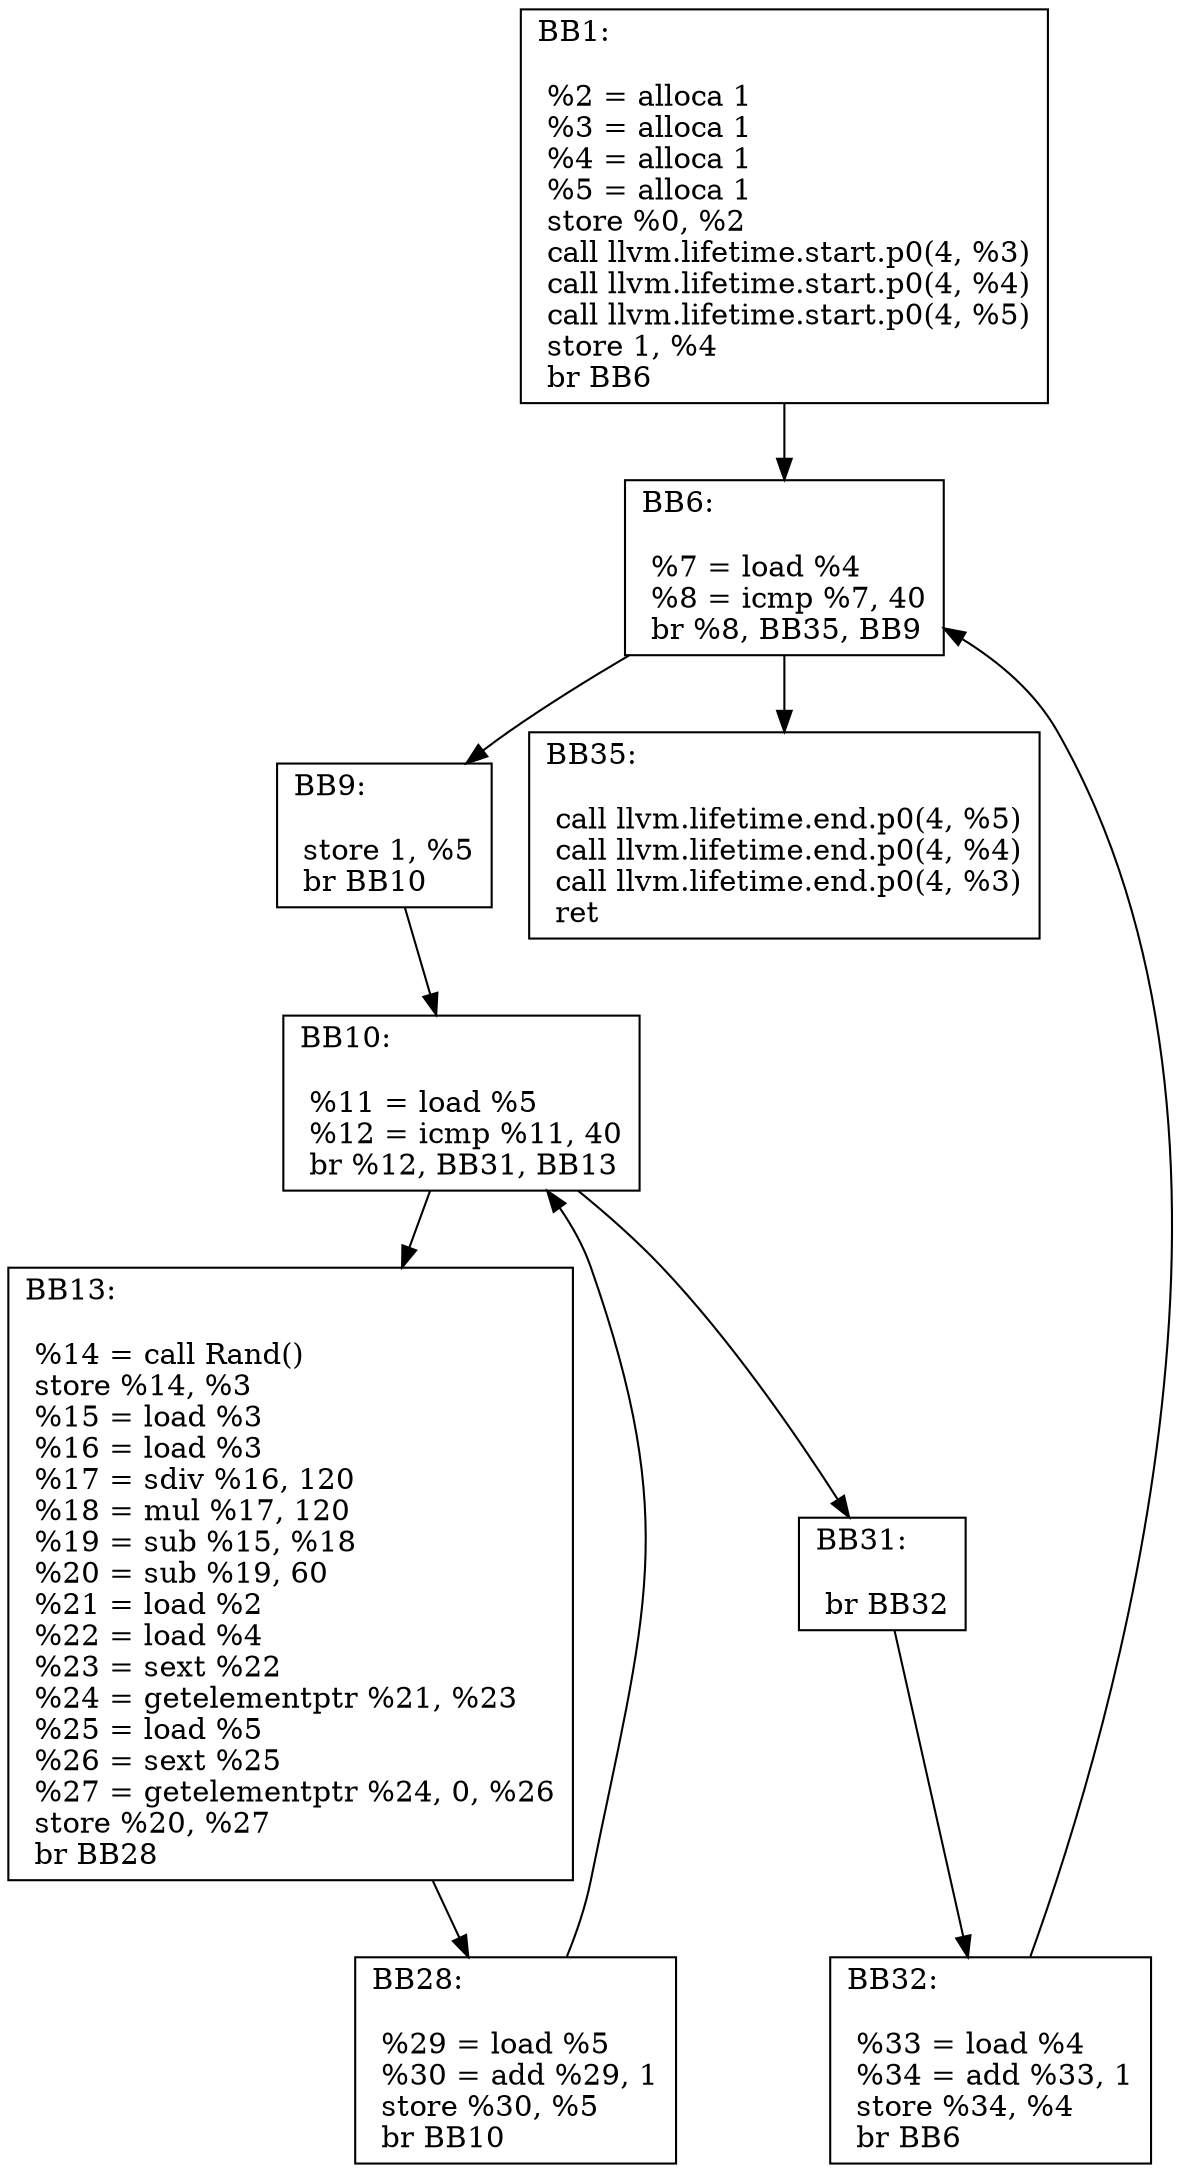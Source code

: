 digraph "CFG of Initmatrix function"{
	BB1[shape=record,label="{BB1:\l\l
	 %2 = alloca  1\l	 %3 = alloca  1\l	 %4 = alloca  1\l	 %5 = alloca  1\l	 store  %0,  %2\l	 call llvm.lifetime.start.p0(4, %3)\l	 call llvm.lifetime.start.p0(4, %4)\l	 call llvm.lifetime.start.p0(4, %5)\l	 store  1,  %4\l	 br BB6\l	}"];
	BB1 -> BB6
	BB6[shape=record,label="{BB6:\l\l
	 %7 = load  %4\l	 %8 = icmp  %7,  40\l	 br %8, BB35, BB9\l	}"];
	BB6 -> BB9
	BB6 -> BB35
	BB9[shape=record,label="{BB9:\l\l
	 store  1,  %5\l	 br BB10\l	}"];
	BB9 -> BB10
	BB10[shape=record,label="{BB10:\l\l
	 %11 = load  %5\l	 %12 = icmp  %11,  40\l	 br %12, BB31, BB13\l	}"];
	BB10 -> BB13
	BB10 -> BB31
	BB13[shape=record,label="{BB13:\l\l
	 %14 = call Rand()\l	 store  %14,  %3\l	 %15 = load  %3\l	 %16 = load  %3\l	 %17 = sdiv  %16,  120\l	 %18 = mul  %17,  120\l	 %19 = sub  %15,  %18\l	 %20 = sub  %19,  60\l	 %21 = load  %2\l	 %22 = load  %4\l	 %23 = sext  %22\l	 %24 = getelementptr  %21,  %23\l	 %25 = load  %5\l	 %26 = sext  %25\l	 %27 = getelementptr  %24,  0,  %26\l	 store  %20,  %27\l	 br BB28\l	}"];
	BB13 -> BB28
	BB28[shape=record,label="{BB28:\l\l
	 %29 = load  %5\l	 %30 = add  %29,  1\l	 store  %30,  %5\l	 br BB10\l	}"];
	BB28 -> BB10
	BB31[shape=record,label="{BB31:\l\l
	 br BB32\l	}"];
	BB31 -> BB32
	BB32[shape=record,label="{BB32:\l\l
	 %33 = load  %4\l	 %34 = add  %33,  1\l	 store  %34,  %4\l	 br BB6\l	}"];
	BB32 -> BB6
	BB35[shape=record,label="{BB35:\l\l
	 call llvm.lifetime.end.p0(4, %5)\l	 call llvm.lifetime.end.p0(4, %4)\l	 call llvm.lifetime.end.p0(4, %3)\l	 ret \l	}"];
}

